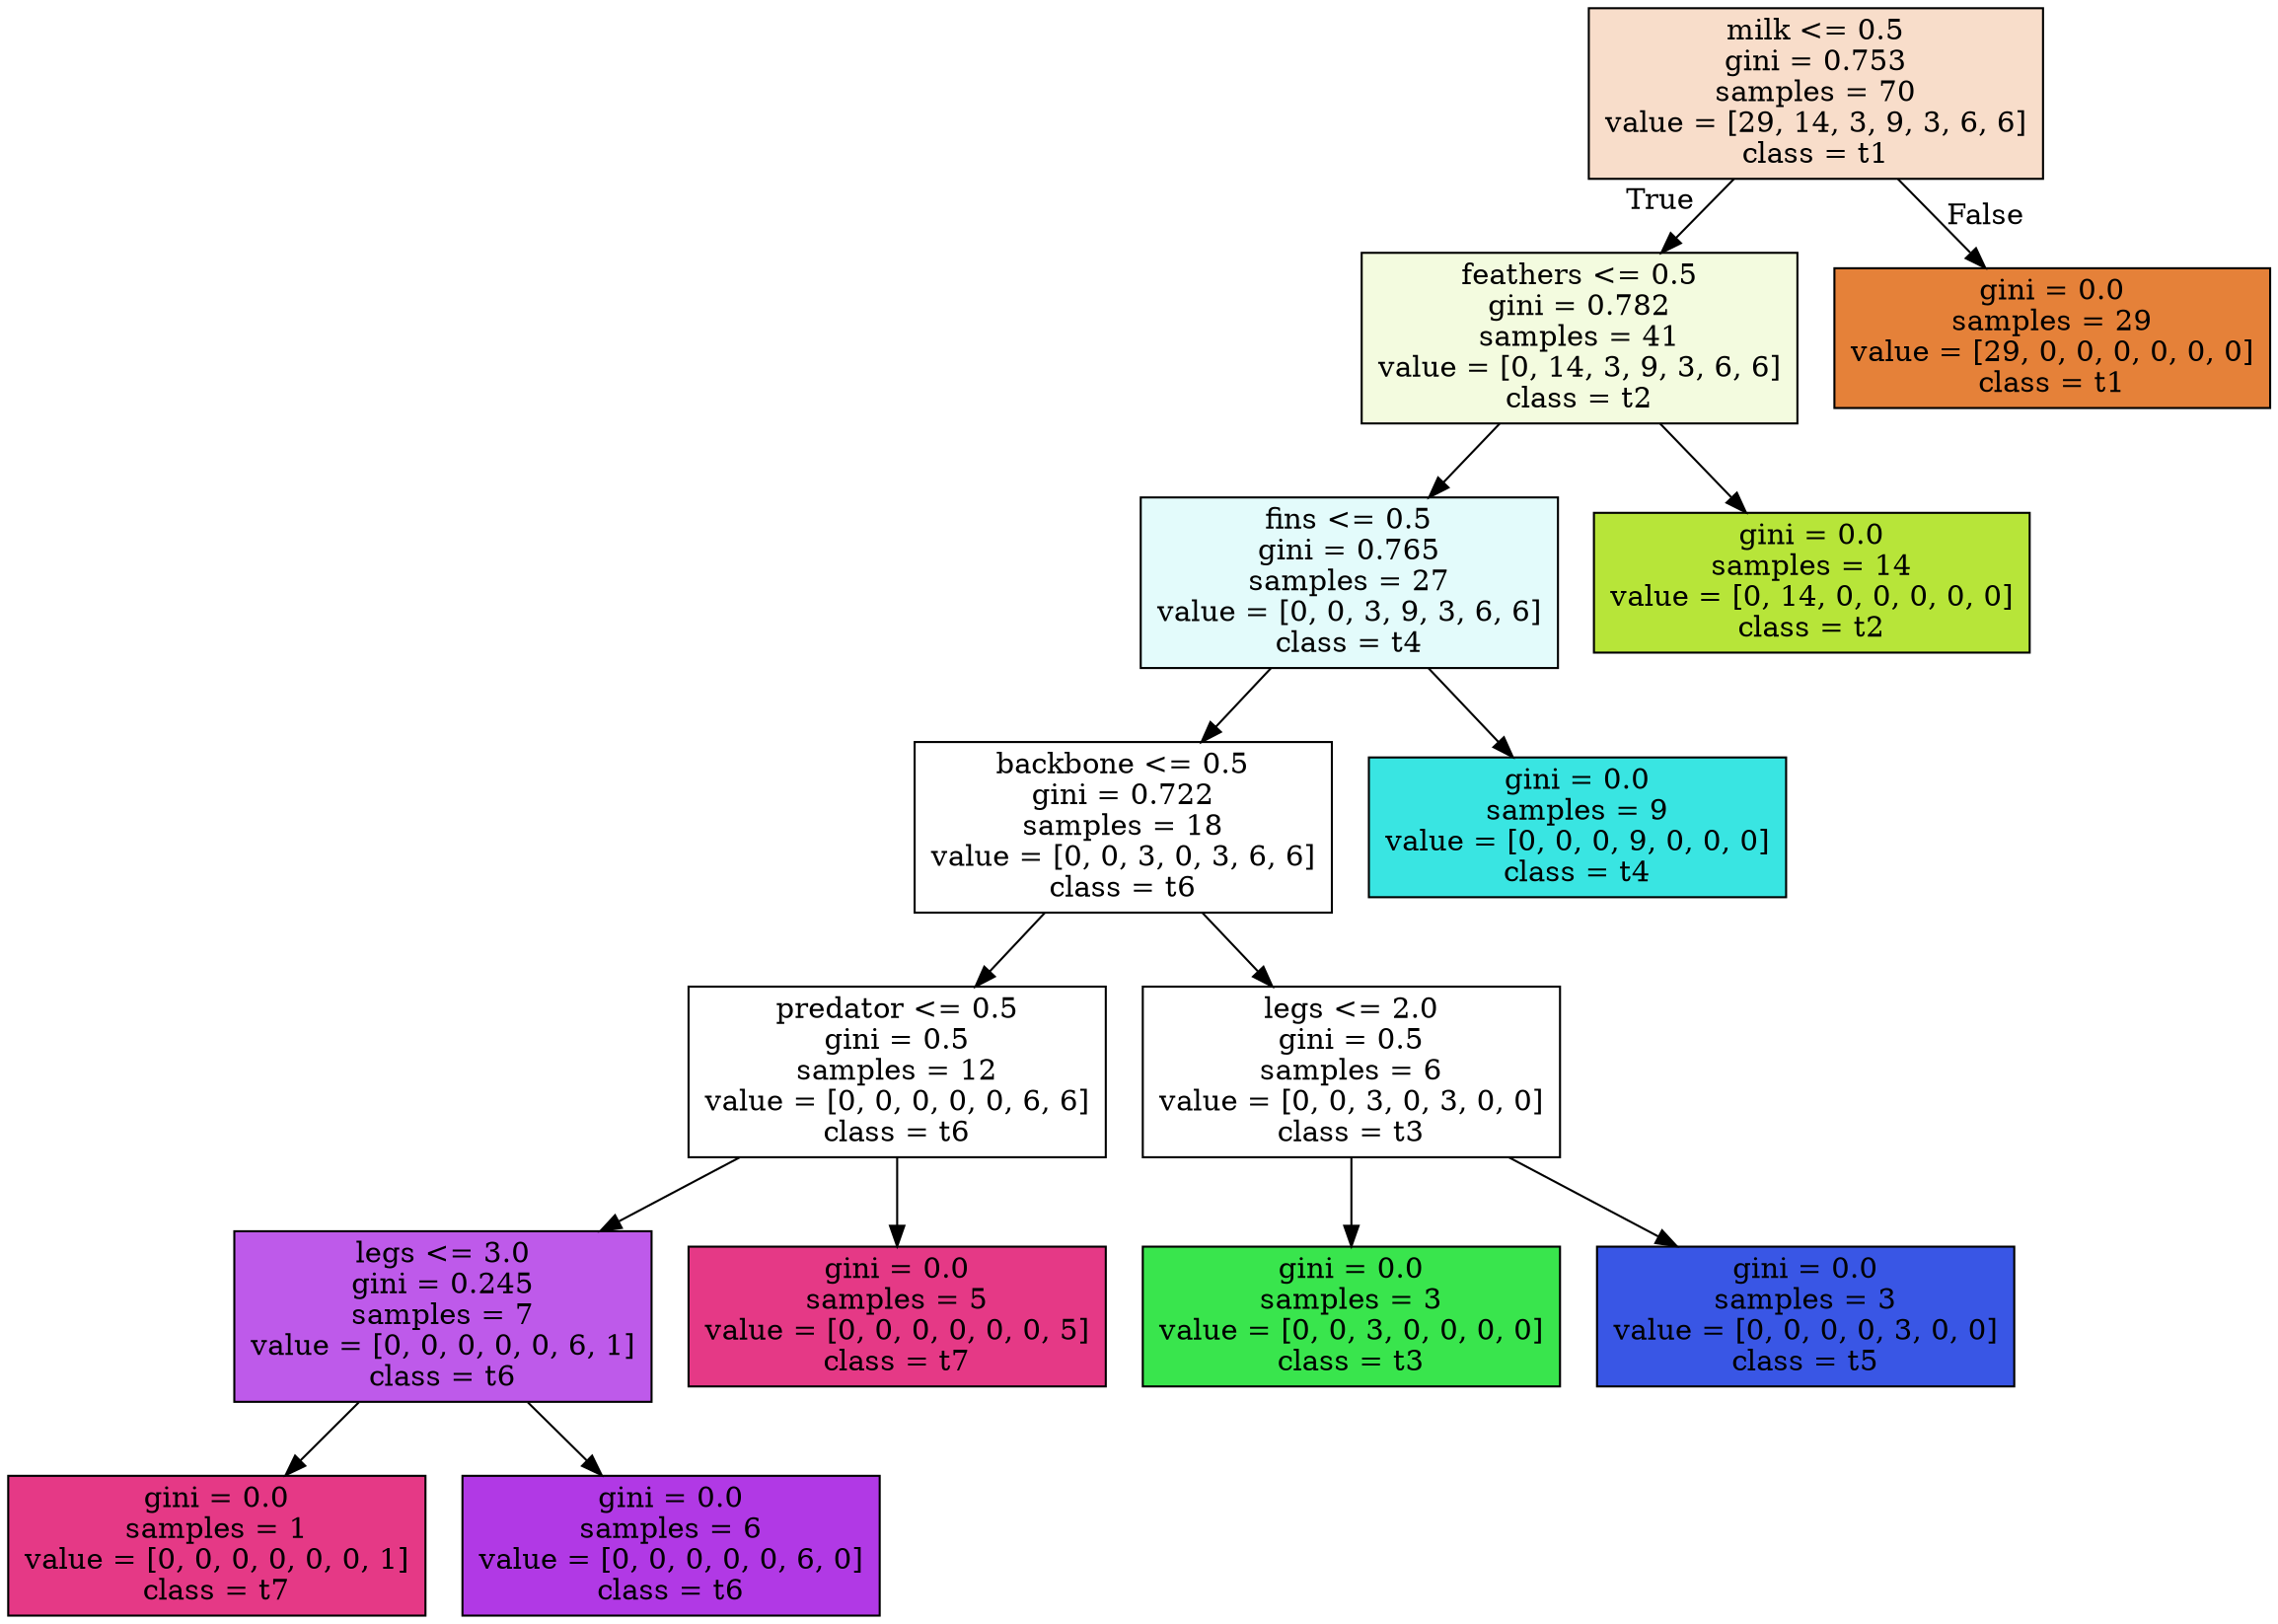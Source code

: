 digraph Tree {
node [shape=box, style="filled", color="black"] ;
0 [label="milk <= 0.5\ngini = 0.753\nsamples = 70\nvalue = [29, 14, 3, 9, 3, 6, 6]\nclass = t1", fillcolor="#e5813944"] ;
1 [label="feathers <= 0.5\ngini = 0.782\nsamples = 41\nvalue = [0, 14, 3, 9, 3, 6, 6]\nclass = t2", fillcolor="#b7e53928"] ;
0 -> 1 [labeldistance=2.5, labelangle=45, headlabel="True"] ;
2 [label="fins <= 0.5\ngini = 0.765\nsamples = 27\nvalue = [0, 0, 3, 9, 3, 6, 6]\nclass = t4", fillcolor="#39e5e224"] ;
1 -> 2 ;
3 [label="backbone <= 0.5\ngini = 0.722\nsamples = 18\nvalue = [0, 0, 3, 0, 3, 6, 6]\nclass = t6", fillcolor="#b139e500"] ;
2 -> 3 ;
4 [label="predator <= 0.5\ngini = 0.5\nsamples = 12\nvalue = [0, 0, 0, 0, 0, 6, 6]\nclass = t6", fillcolor="#b139e500"] ;
3 -> 4 ;
5 [label="legs <= 3.0\ngini = 0.245\nsamples = 7\nvalue = [0, 0, 0, 0, 0, 6, 1]\nclass = t6", fillcolor="#b139e5d4"] ;
4 -> 5 ;
6 [label="gini = 0.0\nsamples = 1\nvalue = [0, 0, 0, 0, 0, 0, 1]\nclass = t7", fillcolor="#e53986ff"] ;
5 -> 6 ;
7 [label="gini = 0.0\nsamples = 6\nvalue = [0, 0, 0, 0, 0, 6, 0]\nclass = t6", fillcolor="#b139e5ff"] ;
5 -> 7 ;
8 [label="gini = 0.0\nsamples = 5\nvalue = [0, 0, 0, 0, 0, 0, 5]\nclass = t7", fillcolor="#e53986ff"] ;
4 -> 8 ;
9 [label="legs <= 2.0\ngini = 0.5\nsamples = 6\nvalue = [0, 0, 3, 0, 3, 0, 0]\nclass = t3", fillcolor="#39e54d00"] ;
3 -> 9 ;
10 [label="gini = 0.0\nsamples = 3\nvalue = [0, 0, 3, 0, 0, 0, 0]\nclass = t3", fillcolor="#39e54dff"] ;
9 -> 10 ;
11 [label="gini = 0.0\nsamples = 3\nvalue = [0, 0, 0, 0, 3, 0, 0]\nclass = t5", fillcolor="#3956e5ff"] ;
9 -> 11 ;
12 [label="gini = 0.0\nsamples = 9\nvalue = [0, 0, 0, 9, 0, 0, 0]\nclass = t4", fillcolor="#39e5e2ff"] ;
2 -> 12 ;
13 [label="gini = 0.0\nsamples = 14\nvalue = [0, 14, 0, 0, 0, 0, 0]\nclass = t2", fillcolor="#b7e539ff"] ;
1 -> 13 ;
14 [label="gini = 0.0\nsamples = 29\nvalue = [29, 0, 0, 0, 0, 0, 0]\nclass = t1", fillcolor="#e58139ff"] ;
0 -> 14 [labeldistance=2.5, labelangle=-45, headlabel="False"] ;
}